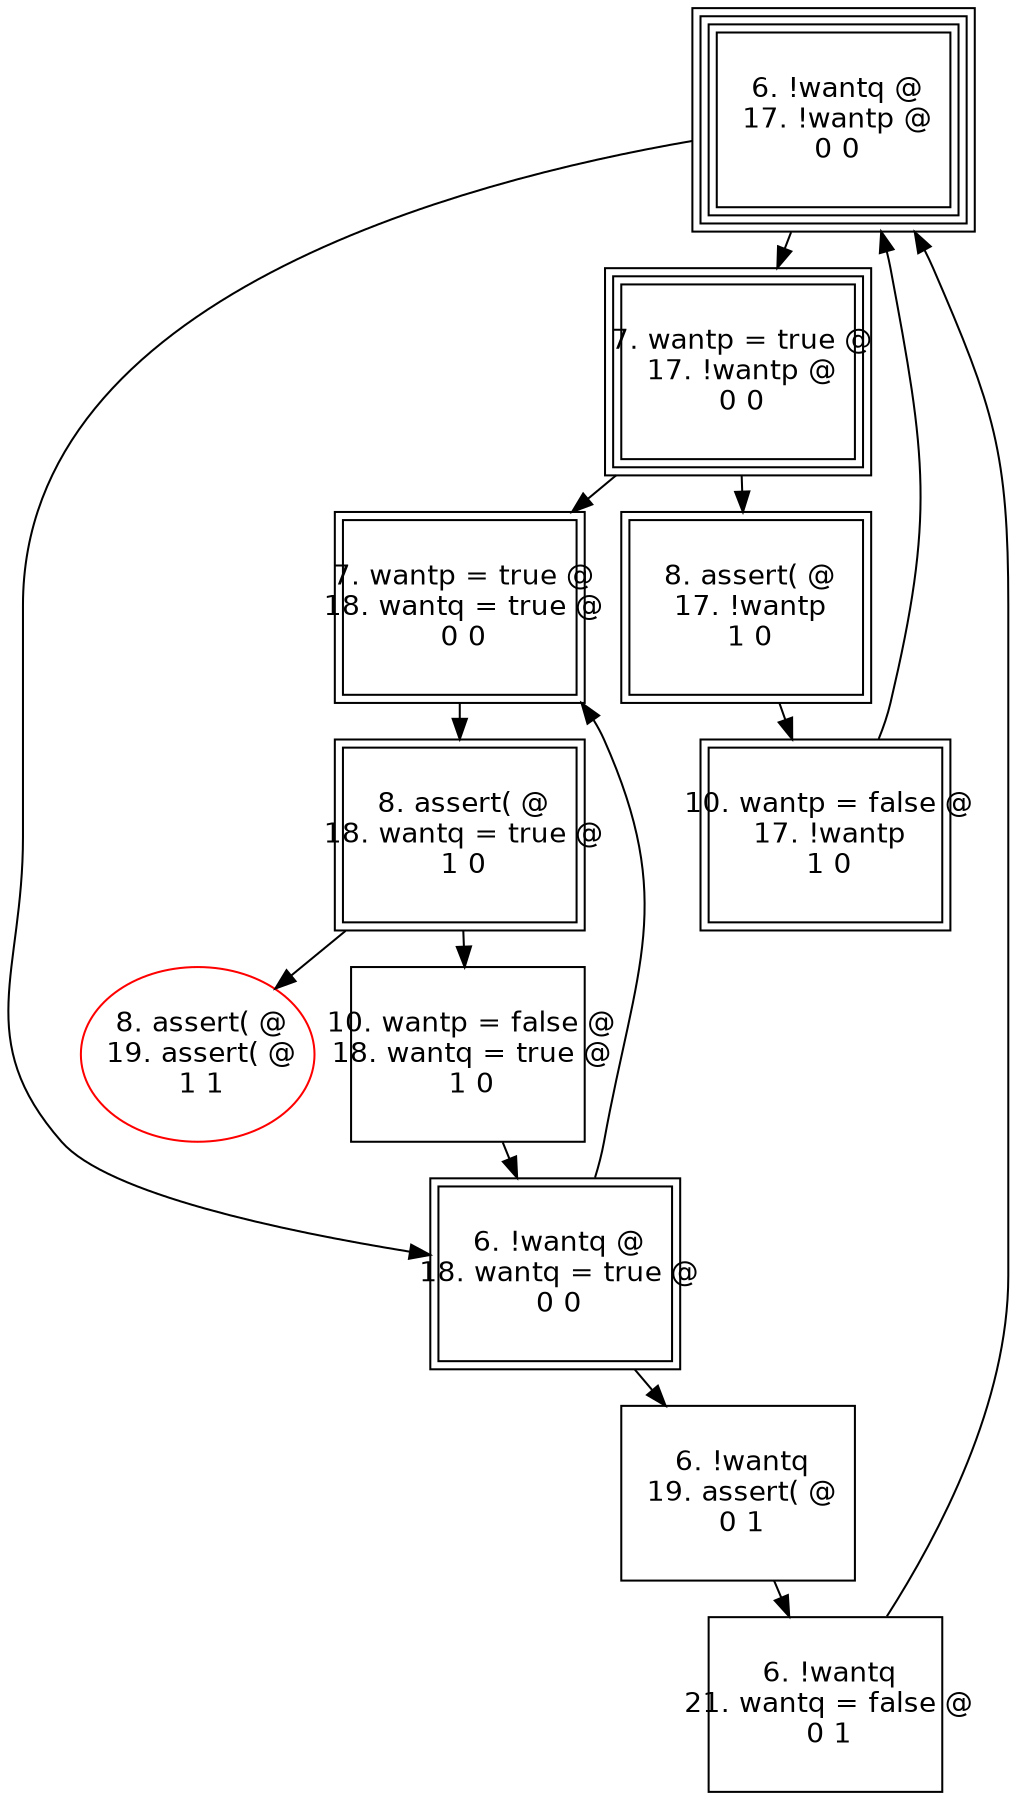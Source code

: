 digraph "" {
  graph [size="16,12",ranksep=.25];               
  node [shape=box,fontname=Helvetica,fontsize=14];
  node [width=1.6,height=1.2,fixedsize=true];     
 0 [label=" 6. !wantq @\n 17. !wantp @\n 0 0\n"peripheries=4];
 1 [label=" 7. wantp = true @\n 17. !wantp @\n 0 0\n"peripheries=3];
 2 [label=" 8. assert( @\n 17. !wantp\n 1 0\n"peripheries=2];
 3 [label=" 10. wantp = false @\n 17. !wantp\n 1 0\n"peripheries=2];
 4 [label=" 6. !wantq @\n 18. wantq = true @\n 0 0\n"peripheries=2];
 5 [label=" 7. wantp = true @\n 18. wantq = true @\n 0 0\n"peripheries=2];
 6 [label=" 8. assert( @\n 18. wantq = true @\n 1 0\n"peripheries=2];
 7 [label=" 10. wantp = false @\n 18. wantq = true @\n 1 0\n"peripheries=1];
 8 [label=" 6. !wantq\n 19. assert( @\n 0 1\n"peripheries=1];
 9 [label=" 6. !wantq\n 21. wantq = false @\n 0 1\n"peripheries=1];
 10 [label=" 8. assert( @\n 19. assert( @\n 1 1\n" shape = ellipse  color = red peripheries=1];
 0 -> 1;
 1 -> 2;
 2 -> 3;
 3 -> 0;
 0 -> 4;
 4 -> 5;
 5 -> 6;
 6 -> 7;
 7 -> 4;
 4 -> 8;
 8 -> 9;
 9 -> 0;
 1 -> 5;
 6 -> 10;
}
